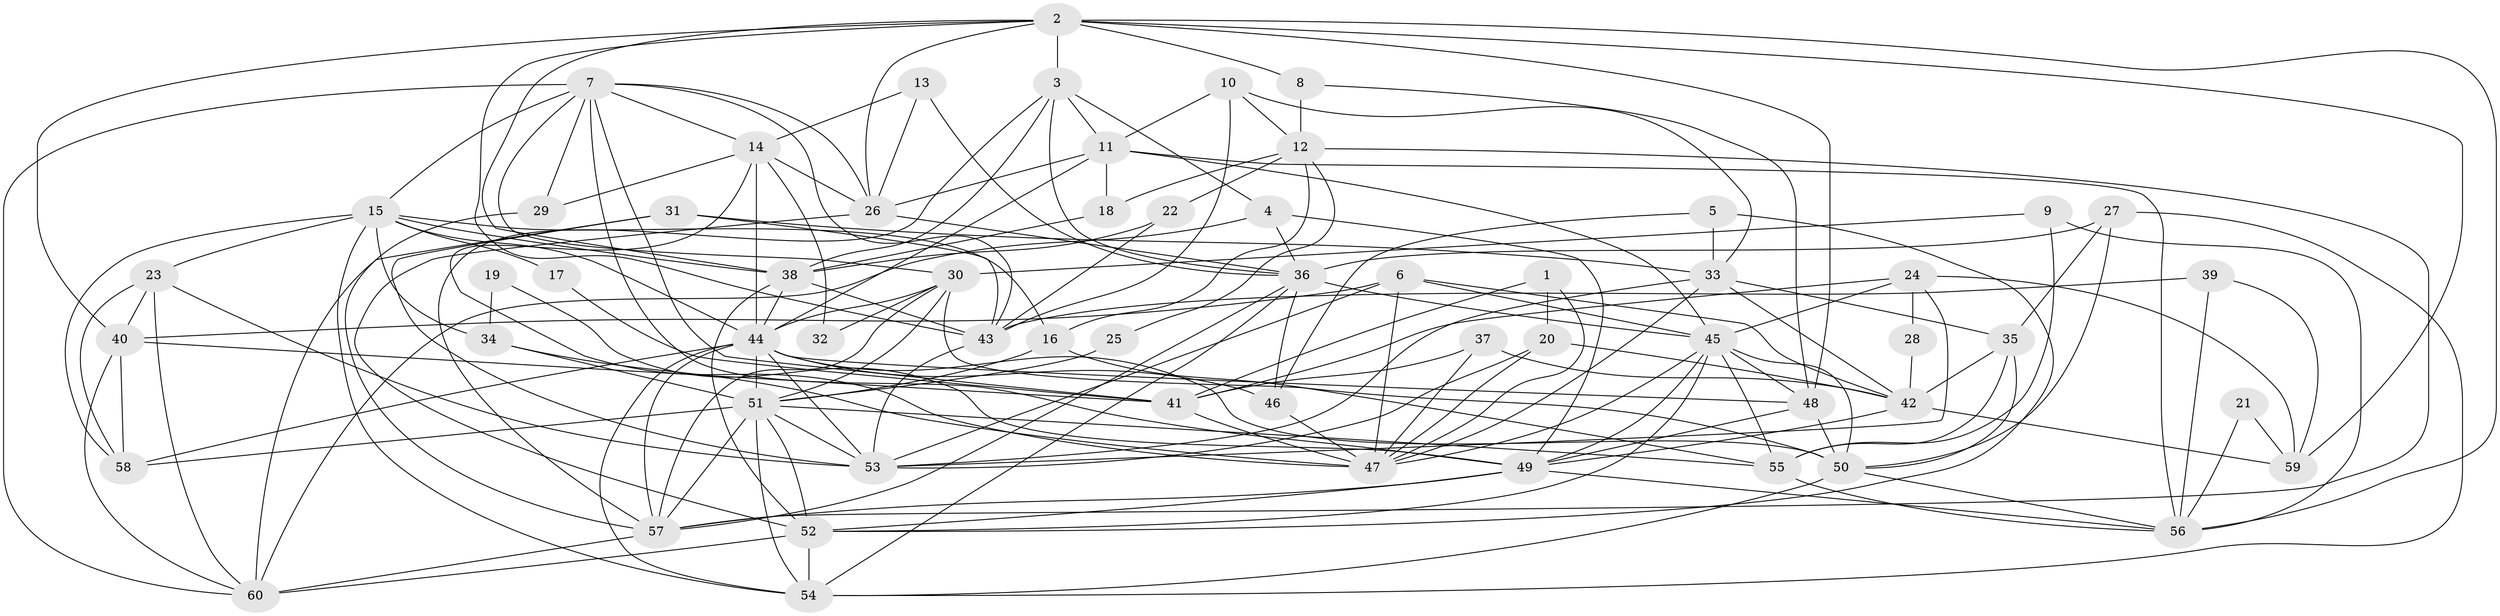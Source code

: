 // original degree distribution, {4: 0.2773109243697479, 2: 0.10084033613445378, 3: 0.31932773109243695, 5: 0.12605042016806722, 6: 0.14285714285714285, 8: 0.008403361344537815, 7: 0.025210084033613446}
// Generated by graph-tools (version 1.1) at 2025/26/03/09/25 03:26:16]
// undirected, 60 vertices, 173 edges
graph export_dot {
graph [start="1"]
  node [color=gray90,style=filled];
  1;
  2;
  3;
  4;
  5;
  6;
  7;
  8;
  9;
  10;
  11;
  12;
  13;
  14;
  15;
  16;
  17;
  18;
  19;
  20;
  21;
  22;
  23;
  24;
  25;
  26;
  27;
  28;
  29;
  30;
  31;
  32;
  33;
  34;
  35;
  36;
  37;
  38;
  39;
  40;
  41;
  42;
  43;
  44;
  45;
  46;
  47;
  48;
  49;
  50;
  51;
  52;
  53;
  54;
  55;
  56;
  57;
  58;
  59;
  60;
  1 -- 20 [weight=1.0];
  1 -- 41 [weight=1.0];
  1 -- 47 [weight=1.0];
  2 -- 3 [weight=1.0];
  2 -- 8 [weight=1.0];
  2 -- 26 [weight=1.0];
  2 -- 38 [weight=1.0];
  2 -- 40 [weight=1.0];
  2 -- 43 [weight=1.0];
  2 -- 48 [weight=1.0];
  2 -- 56 [weight=1.0];
  2 -- 59 [weight=1.0];
  3 -- 4 [weight=1.0];
  3 -- 11 [weight=1.0];
  3 -- 36 [weight=1.0];
  3 -- 38 [weight=1.0];
  3 -- 57 [weight=1.0];
  4 -- 36 [weight=1.0];
  4 -- 49 [weight=1.0];
  4 -- 60 [weight=1.0];
  5 -- 33 [weight=2.0];
  5 -- 46 [weight=1.0];
  5 -- 52 [weight=1.0];
  6 -- 40 [weight=1.0];
  6 -- 42 [weight=1.0];
  6 -- 45 [weight=1.0];
  6 -- 47 [weight=1.0];
  6 -- 53 [weight=1.0];
  7 -- 14 [weight=1.0];
  7 -- 15 [weight=1.0];
  7 -- 26 [weight=1.0];
  7 -- 29 [weight=1.0];
  7 -- 30 [weight=1.0];
  7 -- 41 [weight=1.0];
  7 -- 43 [weight=1.0];
  7 -- 49 [weight=1.0];
  7 -- 60 [weight=1.0];
  8 -- 12 [weight=1.0];
  8 -- 48 [weight=1.0];
  9 -- 30 [weight=1.0];
  9 -- 55 [weight=1.0];
  9 -- 56 [weight=1.0];
  10 -- 11 [weight=1.0];
  10 -- 12 [weight=1.0];
  10 -- 33 [weight=1.0];
  10 -- 43 [weight=1.0];
  11 -- 18 [weight=1.0];
  11 -- 26 [weight=1.0];
  11 -- 44 [weight=1.0];
  11 -- 45 [weight=1.0];
  11 -- 56 [weight=1.0];
  12 -- 16 [weight=1.0];
  12 -- 18 [weight=1.0];
  12 -- 22 [weight=1.0];
  12 -- 25 [weight=1.0];
  12 -- 57 [weight=1.0];
  13 -- 14 [weight=1.0];
  13 -- 26 [weight=1.0];
  13 -- 36 [weight=1.0];
  14 -- 26 [weight=1.0];
  14 -- 29 [weight=1.0];
  14 -- 32 [weight=1.0];
  14 -- 44 [weight=1.0];
  14 -- 47 [weight=1.0];
  15 -- 16 [weight=1.0];
  15 -- 17 [weight=2.0];
  15 -- 23 [weight=1.0];
  15 -- 34 [weight=1.0];
  15 -- 38 [weight=1.0];
  15 -- 44 [weight=1.0];
  15 -- 54 [weight=1.0];
  15 -- 58 [weight=1.0];
  16 -- 51 [weight=1.0];
  16 -- 55 [weight=1.0];
  17 -- 41 [weight=1.0];
  18 -- 38 [weight=1.0];
  19 -- 34 [weight=1.0];
  19 -- 49 [weight=1.0];
  20 -- 42 [weight=1.0];
  20 -- 47 [weight=1.0];
  20 -- 53 [weight=1.0];
  21 -- 56 [weight=1.0];
  21 -- 59 [weight=1.0];
  22 -- 38 [weight=1.0];
  22 -- 43 [weight=1.0];
  23 -- 40 [weight=1.0];
  23 -- 53 [weight=1.0];
  23 -- 58 [weight=1.0];
  23 -- 60 [weight=1.0];
  24 -- 28 [weight=1.0];
  24 -- 41 [weight=1.0];
  24 -- 45 [weight=1.0];
  24 -- 53 [weight=1.0];
  24 -- 59 [weight=1.0];
  25 -- 51 [weight=1.0];
  26 -- 36 [weight=1.0];
  26 -- 52 [weight=1.0];
  27 -- 35 [weight=1.0];
  27 -- 36 [weight=1.0];
  27 -- 50 [weight=1.0];
  27 -- 54 [weight=1.0];
  28 -- 42 [weight=1.0];
  29 -- 57 [weight=1.0];
  30 -- 32 [weight=2.0];
  30 -- 44 [weight=1.0];
  30 -- 50 [weight=1.0];
  30 -- 51 [weight=1.0];
  30 -- 57 [weight=1.0];
  31 -- 33 [weight=1.0];
  31 -- 43 [weight=1.0];
  31 -- 53 [weight=1.0];
  31 -- 60 [weight=1.0];
  33 -- 35 [weight=1.0];
  33 -- 42 [weight=1.0];
  33 -- 47 [weight=1.0];
  33 -- 53 [weight=1.0];
  34 -- 47 [weight=1.0];
  34 -- 51 [weight=1.0];
  35 -- 42 [weight=1.0];
  35 -- 50 [weight=1.0];
  35 -- 55 [weight=1.0];
  36 -- 45 [weight=1.0];
  36 -- 46 [weight=1.0];
  36 -- 54 [weight=1.0];
  36 -- 57 [weight=1.0];
  37 -- 41 [weight=1.0];
  37 -- 42 [weight=1.0];
  37 -- 47 [weight=1.0];
  38 -- 43 [weight=1.0];
  38 -- 44 [weight=1.0];
  38 -- 52 [weight=1.0];
  39 -- 43 [weight=1.0];
  39 -- 56 [weight=1.0];
  39 -- 59 [weight=1.0];
  40 -- 41 [weight=1.0];
  40 -- 58 [weight=1.0];
  40 -- 60 [weight=1.0];
  41 -- 47 [weight=1.0];
  42 -- 49 [weight=1.0];
  42 -- 59 [weight=1.0];
  43 -- 53 [weight=1.0];
  44 -- 46 [weight=1.0];
  44 -- 48 [weight=1.0];
  44 -- 50 [weight=2.0];
  44 -- 51 [weight=1.0];
  44 -- 53 [weight=1.0];
  44 -- 54 [weight=1.0];
  44 -- 57 [weight=1.0];
  44 -- 58 [weight=1.0];
  45 -- 47 [weight=1.0];
  45 -- 48 [weight=1.0];
  45 -- 49 [weight=1.0];
  45 -- 50 [weight=1.0];
  45 -- 52 [weight=1.0];
  45 -- 55 [weight=1.0];
  46 -- 47 [weight=1.0];
  48 -- 49 [weight=1.0];
  48 -- 50 [weight=1.0];
  49 -- 52 [weight=1.0];
  49 -- 56 [weight=1.0];
  49 -- 57 [weight=1.0];
  50 -- 54 [weight=1.0];
  50 -- 56 [weight=1.0];
  51 -- 52 [weight=1.0];
  51 -- 53 [weight=1.0];
  51 -- 54 [weight=1.0];
  51 -- 55 [weight=1.0];
  51 -- 57 [weight=1.0];
  51 -- 58 [weight=1.0];
  52 -- 54 [weight=1.0];
  52 -- 60 [weight=1.0];
  55 -- 56 [weight=1.0];
  57 -- 60 [weight=2.0];
}
